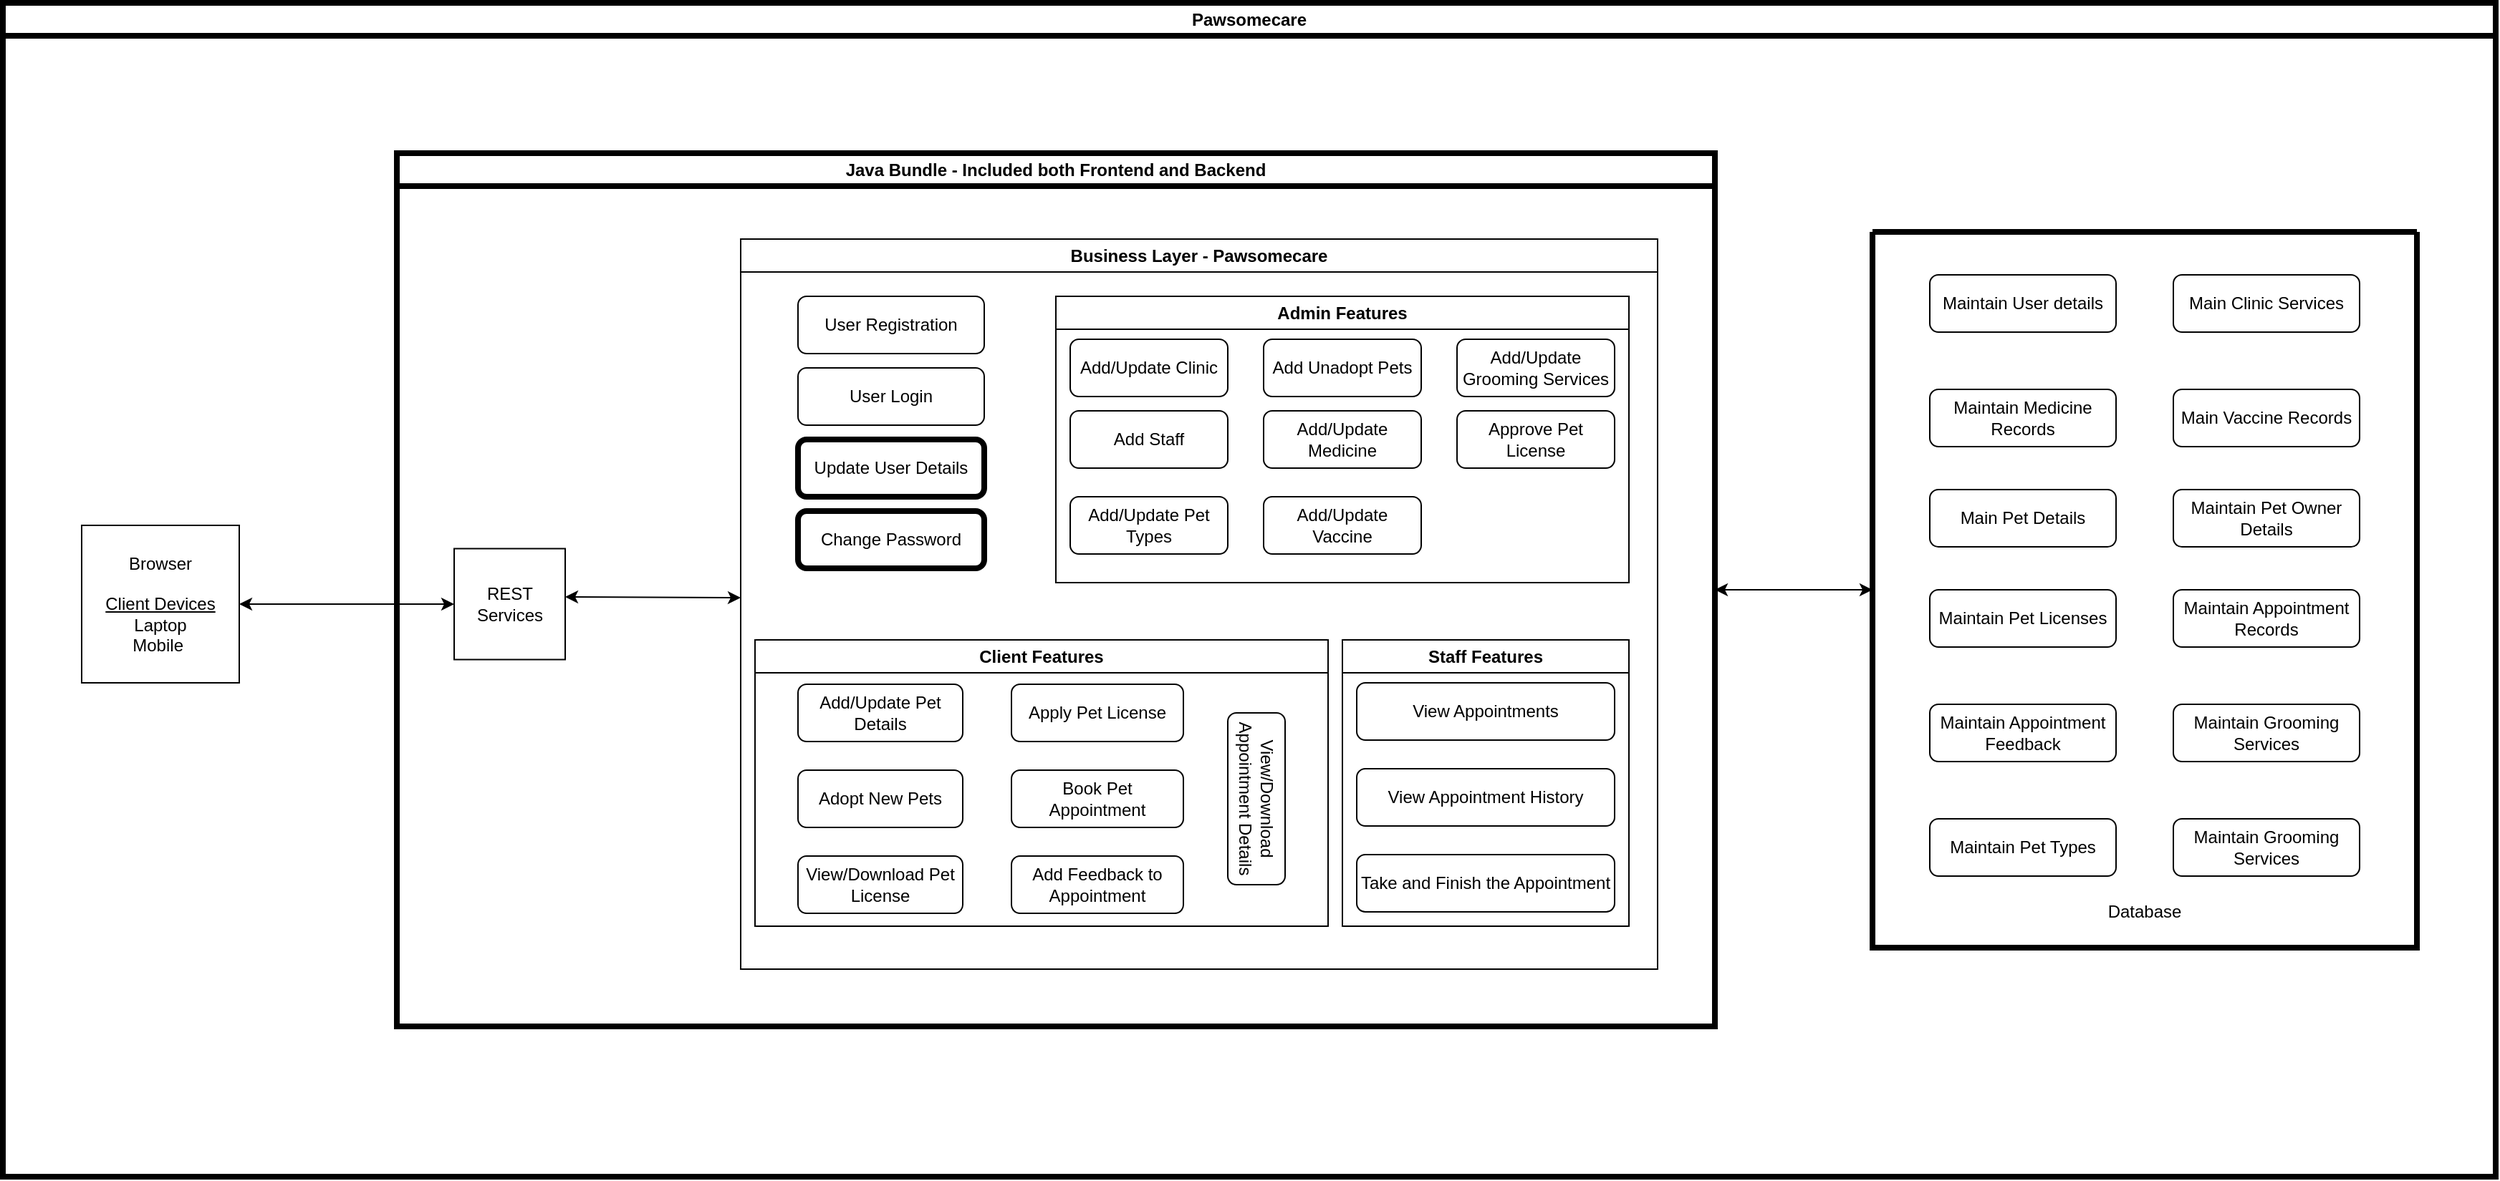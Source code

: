 <mxfile>
    <diagram id="vDc_kn_AQiMOiF1LtpVh" name="Page-1">
        <mxGraphModel dx="1972" dy="854" grid="1" gridSize="10" guides="1" tooltips="1" connect="1" arrows="1" fold="1" page="1" pageScale="1" pageWidth="850" pageHeight="1100" math="0" shadow="0">
            <root>
                <mxCell id="0"/>
                <mxCell id="1" parent="0"/>
                <mxCell id="95" value="Pawsomecare" style="swimlane;whiteSpace=wrap;html=1;strokeColor=default;strokeWidth=4;" vertex="1" parent="1">
                    <mxGeometry x="30" y="200" width="1740" height="820" as="geometry"/>
                </mxCell>
                <mxCell id="142" value="Browser&lt;br&gt;&lt;br&gt;&lt;u&gt;Client Devices&lt;br&gt;&lt;/u&gt;Laptop&lt;br&gt;Mobile&amp;nbsp;" style="whiteSpace=wrap;html=1;aspect=fixed;" vertex="1" parent="95">
                    <mxGeometry x="55" y="365" width="110" height="110" as="geometry"/>
                </mxCell>
                <mxCell id="143" value="" style="endArrow=classic;startArrow=classic;html=1;exitX=1;exitY=0.5;exitDx=0;exitDy=0;entryX=0;entryY=0.5;entryDx=0;entryDy=0;" edge="1" parent="95" source="142" target="145">
                    <mxGeometry width="50" height="50" relative="1" as="geometry">
                        <mxPoint x="-125" y="15" as="sourcePoint"/>
                        <mxPoint x="-325" y="30" as="targetPoint"/>
                    </mxGeometry>
                </mxCell>
                <mxCell id="144" value="Java Bundle - Included both Frontend and Backend" style="swimlane;whiteSpace=wrap;html=1;strokeColor=default;strokeWidth=4;" vertex="1" parent="95">
                    <mxGeometry x="275" y="105" width="920" height="610" as="geometry"/>
                </mxCell>
                <mxCell id="145" value="REST Services" style="whiteSpace=wrap;html=1;aspect=fixed;" vertex="1" parent="144">
                    <mxGeometry x="40" y="276.25" width="77.5" height="77.5" as="geometry"/>
                </mxCell>
                <mxCell id="146" value="Business Layer - Pawsomecare" style="swimlane;whiteSpace=wrap;html=1;" vertex="1" parent="144">
                    <mxGeometry x="240" y="60" width="640" height="510" as="geometry"/>
                </mxCell>
                <mxCell id="147" value="Admin Features" style="swimlane;whiteSpace=wrap;html=1;" vertex="1" parent="146">
                    <mxGeometry x="220" y="40" width="400" height="200" as="geometry"/>
                </mxCell>
                <mxCell id="148" value="Add/Update Clinic" style="rounded=1;whiteSpace=wrap;html=1;" vertex="1" parent="147">
                    <mxGeometry x="10" y="30" width="110" height="40" as="geometry"/>
                </mxCell>
                <mxCell id="149" value="Add Staff" style="rounded=1;whiteSpace=wrap;html=1;" vertex="1" parent="147">
                    <mxGeometry x="10" y="80" width="110" height="40" as="geometry"/>
                </mxCell>
                <mxCell id="150" value="Add/Update Pet Types" style="rounded=1;whiteSpace=wrap;html=1;" vertex="1" parent="147">
                    <mxGeometry x="10" y="140" width="110" height="40" as="geometry"/>
                </mxCell>
                <mxCell id="151" value="Add Unadopt Pets" style="rounded=1;whiteSpace=wrap;html=1;" vertex="1" parent="147">
                    <mxGeometry x="145" y="30" width="110" height="40" as="geometry"/>
                </mxCell>
                <mxCell id="152" value="Add/Update Grooming Services" style="rounded=1;whiteSpace=wrap;html=1;" vertex="1" parent="147">
                    <mxGeometry x="280" y="30" width="110" height="40" as="geometry"/>
                </mxCell>
                <mxCell id="153" value="Add/Update Medicine" style="rounded=1;whiteSpace=wrap;html=1;" vertex="1" parent="147">
                    <mxGeometry x="145" y="80" width="110" height="40" as="geometry"/>
                </mxCell>
                <mxCell id="154" value="Add/Update Vaccine" style="rounded=1;whiteSpace=wrap;html=1;" vertex="1" parent="147">
                    <mxGeometry x="145" y="140" width="110" height="40" as="geometry"/>
                </mxCell>
                <mxCell id="155" value="Approve Pet License" style="rounded=1;whiteSpace=wrap;html=1;" vertex="1" parent="147">
                    <mxGeometry x="280" y="80" width="110" height="40" as="geometry"/>
                </mxCell>
                <mxCell id="156" value="User Registration" style="rounded=1;whiteSpace=wrap;html=1;" vertex="1" parent="146">
                    <mxGeometry x="40" y="40" width="130" height="40" as="geometry"/>
                </mxCell>
                <mxCell id="157" value="User Login" style="rounded=1;whiteSpace=wrap;html=1;" vertex="1" parent="146">
                    <mxGeometry x="40" y="90" width="130" height="40" as="geometry"/>
                </mxCell>
                <mxCell id="158" value="Staff Features" style="swimlane;whiteSpace=wrap;html=1;" vertex="1" parent="146">
                    <mxGeometry x="420" y="280" width="200" height="200" as="geometry"/>
                </mxCell>
                <mxCell id="159" value="View Appointments" style="rounded=1;whiteSpace=wrap;html=1;" vertex="1" parent="158">
                    <mxGeometry x="10" y="30" width="180" height="40" as="geometry"/>
                </mxCell>
                <mxCell id="160" value="View Appointment History" style="rounded=1;whiteSpace=wrap;html=1;" vertex="1" parent="158">
                    <mxGeometry x="10" y="90" width="180" height="40" as="geometry"/>
                </mxCell>
                <mxCell id="161" value="Take and Finish the Appointment" style="rounded=1;whiteSpace=wrap;html=1;" vertex="1" parent="158">
                    <mxGeometry x="10" y="150" width="180" height="40" as="geometry"/>
                </mxCell>
                <mxCell id="162" value="Update User Details" style="rounded=1;whiteSpace=wrap;html=1;strokeColor=default;strokeWidth=4;" vertex="1" parent="146">
                    <mxGeometry x="40" y="140" width="130" height="40" as="geometry"/>
                </mxCell>
                <mxCell id="163" value="Change Password" style="rounded=1;whiteSpace=wrap;html=1;strokeColor=default;strokeWidth=4;" vertex="1" parent="146">
                    <mxGeometry x="40" y="190" width="130" height="40" as="geometry"/>
                </mxCell>
                <mxCell id="164" value="Client Features" style="swimlane;whiteSpace=wrap;html=1;" vertex="1" parent="146">
                    <mxGeometry x="10" y="280" width="400" height="200" as="geometry"/>
                </mxCell>
                <mxCell id="165" value="Add/Update Pet Details" style="rounded=1;whiteSpace=wrap;html=1;" vertex="1" parent="164">
                    <mxGeometry x="30" y="31" width="115" height="40" as="geometry"/>
                </mxCell>
                <mxCell id="166" value="Adopt New Pets" style="rounded=1;whiteSpace=wrap;html=1;" vertex="1" parent="164">
                    <mxGeometry x="30" y="91" width="115" height="40" as="geometry"/>
                </mxCell>
                <mxCell id="167" value="Apply Pet License" style="rounded=1;whiteSpace=wrap;html=1;" vertex="1" parent="164">
                    <mxGeometry x="179" y="31" width="120" height="40" as="geometry"/>
                </mxCell>
                <mxCell id="168" value="View/Download Pet License" style="rounded=1;whiteSpace=wrap;html=1;" vertex="1" parent="164">
                    <mxGeometry x="30" y="151" width="115" height="40" as="geometry"/>
                </mxCell>
                <mxCell id="169" value="Book Pet Appointment" style="rounded=1;whiteSpace=wrap;html=1;" vertex="1" parent="164">
                    <mxGeometry x="179" y="91" width="120" height="40" as="geometry"/>
                </mxCell>
                <mxCell id="170" value="Add Feedback to Appointment" style="rounded=1;whiteSpace=wrap;html=1;" vertex="1" parent="164">
                    <mxGeometry x="179" y="151" width="120" height="40" as="geometry"/>
                </mxCell>
                <mxCell id="171" value="View/Download Appointment Details" style="rounded=1;whiteSpace=wrap;html=1;rotation=90;" vertex="1" parent="164">
                    <mxGeometry x="290" y="91" width="120" height="40" as="geometry"/>
                </mxCell>
                <mxCell id="172" value="" style="endArrow=classic;startArrow=classic;html=1;exitX=1;exitY=0.5;exitDx=0;exitDy=0;entryX=0;entryY=0.5;entryDx=0;entryDy=0;" edge="1" parent="144">
                    <mxGeometry width="50" height="50" relative="1" as="geometry">
                        <mxPoint x="117.5" y="310" as="sourcePoint"/>
                        <mxPoint x="240" y="310.5" as="targetPoint"/>
                    </mxGeometry>
                </mxCell>
                <mxCell id="173" value="" style="swimlane;startSize=0;strokeColor=default;strokeWidth=4;" vertex="1" parent="95">
                    <mxGeometry x="1305" y="160" width="380" height="500" as="geometry"/>
                </mxCell>
                <mxCell id="174" value="Maintain User details" style="rounded=1;whiteSpace=wrap;html=1;" vertex="1" parent="173">
                    <mxGeometry x="40" y="30" width="130" height="40" as="geometry"/>
                </mxCell>
                <mxCell id="175" value="Main Clinic Services" style="rounded=1;whiteSpace=wrap;html=1;" vertex="1" parent="173">
                    <mxGeometry x="210" y="30" width="130" height="40" as="geometry"/>
                </mxCell>
                <mxCell id="176" value="Maintain Medicine Records" style="rounded=1;whiteSpace=wrap;html=1;" vertex="1" parent="173">
                    <mxGeometry x="40" y="110" width="130" height="40" as="geometry"/>
                </mxCell>
                <mxCell id="177" value="Main Vaccine Records" style="rounded=1;whiteSpace=wrap;html=1;" vertex="1" parent="173">
                    <mxGeometry x="210" y="110" width="130" height="40" as="geometry"/>
                </mxCell>
                <mxCell id="178" value="Main Pet Details" style="rounded=1;whiteSpace=wrap;html=1;" vertex="1" parent="173">
                    <mxGeometry x="40" y="180" width="130" height="40" as="geometry"/>
                </mxCell>
                <mxCell id="179" value="Maintain Pet Owner Details" style="rounded=1;whiteSpace=wrap;html=1;" vertex="1" parent="173">
                    <mxGeometry x="210" y="180" width="130" height="40" as="geometry"/>
                </mxCell>
                <mxCell id="180" value="Maintain Pet Licenses" style="rounded=1;whiteSpace=wrap;html=1;" vertex="1" parent="173">
                    <mxGeometry x="40" y="250" width="130" height="40" as="geometry"/>
                </mxCell>
                <mxCell id="181" value="Maintain Appointment Records" style="rounded=1;whiteSpace=wrap;html=1;" vertex="1" parent="173">
                    <mxGeometry x="210" y="250" width="130" height="40" as="geometry"/>
                </mxCell>
                <mxCell id="182" value="Maintain Appointment Feedback" style="rounded=1;whiteSpace=wrap;html=1;" vertex="1" parent="173">
                    <mxGeometry x="40" y="330" width="130" height="40" as="geometry"/>
                </mxCell>
                <mxCell id="183" value="Maintain Grooming Services" style="rounded=1;whiteSpace=wrap;html=1;" vertex="1" parent="173">
                    <mxGeometry x="210" y="330" width="130" height="40" as="geometry"/>
                </mxCell>
                <mxCell id="184" value="Maintain Pet Types" style="rounded=1;whiteSpace=wrap;html=1;" vertex="1" parent="173">
                    <mxGeometry x="40" y="410" width="130" height="40" as="geometry"/>
                </mxCell>
                <mxCell id="185" value="Maintain Grooming Services" style="rounded=1;whiteSpace=wrap;html=1;" vertex="1" parent="173">
                    <mxGeometry x="210" y="410" width="130" height="40" as="geometry"/>
                </mxCell>
                <mxCell id="186" value="Database" style="text;html=1;strokeColor=none;fillColor=none;align=center;verticalAlign=middle;whiteSpace=wrap;rounded=0;strokeWidth=4;" vertex="1" parent="173">
                    <mxGeometry x="160" y="460" width="60" height="30" as="geometry"/>
                </mxCell>
                <mxCell id="187" value="" style="endArrow=classic;startArrow=classic;html=1;entryX=0;entryY=0.5;entryDx=0;entryDy=0;" edge="1" parent="95" target="173">
                    <mxGeometry width="50" height="50" relative="1" as="geometry">
                        <mxPoint x="1195" y="410" as="sourcePoint"/>
                        <mxPoint x="915" y="365" as="targetPoint"/>
                    </mxGeometry>
                </mxCell>
            </root>
        </mxGraphModel>
    </diagram>
</mxfile>
